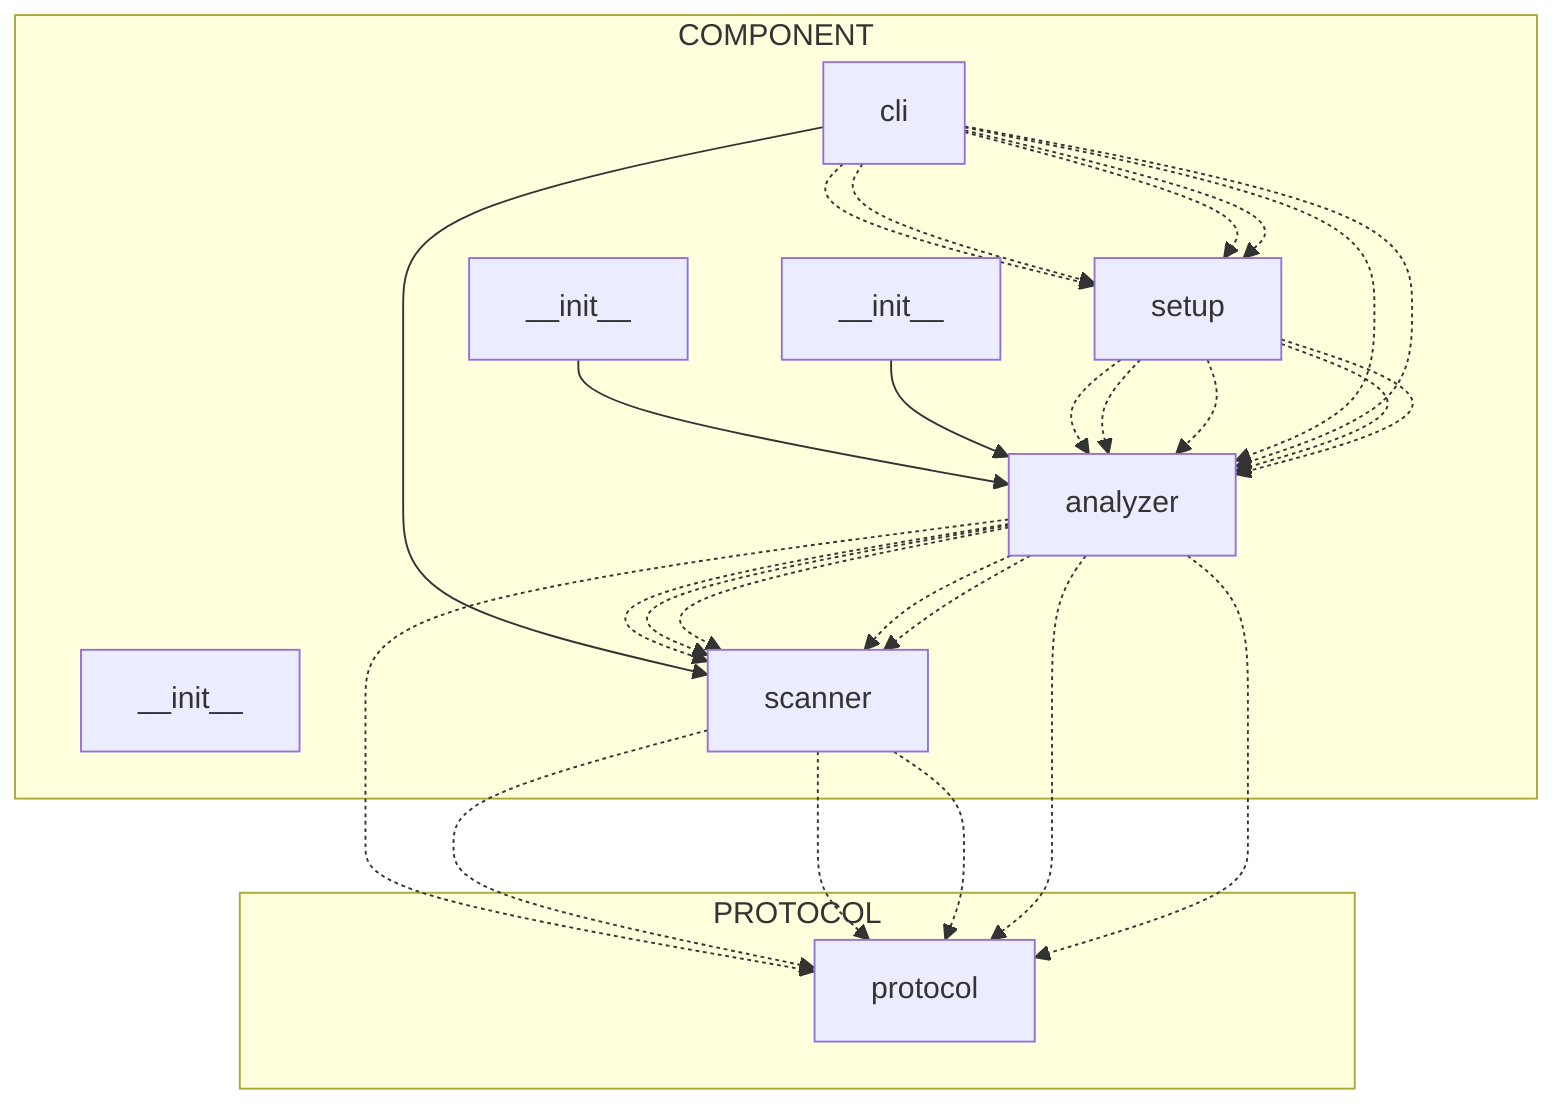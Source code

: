 graph TD
    %% COGPLAN Architecture

    subgraph COMPONENT
        cli_py[cli]
        __init___py[__init__]
        setup_py[setup]
        collectors___init___py[__init__]
        core_analyzer_py[analyzer]
        core_scanner_py[scanner]
        core___init___py[__init__]
    end

    subgraph PROTOCOL
        core_protocol_py[protocol]
    end

    %% Relationships
    cli_py --> core_scanner_py
    __init___py --> core_analyzer_py
    core___init___py --> core_analyzer_py
    cli_py -.-> setup_py
    setup_py -.-> core_analyzer_py
    cli_py -.-> setup_py
    setup_py -.-> core_analyzer_py
    core_analyzer_py -.-> core_scanner_py
    cli_py -.-> setup_py
    setup_py -.-> core_analyzer_py
    core_analyzer_py -.-> core_scanner_py
    cli_py -.-> core_analyzer_py
    core_analyzer_py -.-> core_protocol_py
    cli_py -.-> core_analyzer_py
    core_analyzer_py -.-> core_scanner_py
    core_scanner_py -.-> core_protocol_py
    cli_py -.-> setup_py
    setup_py -.-> core_analyzer_py
    core_analyzer_py -.-> core_scanner_py
    core_scanner_py -.-> core_protocol_py
    setup_py -.-> core_analyzer_py
    core_analyzer_py -.-> core_scanner_py
    core_scanner_py -.-> core_protocol_py
    core_analyzer_py -.-> core_protocol_py
    core_analyzer_py -.-> core_protocol_py